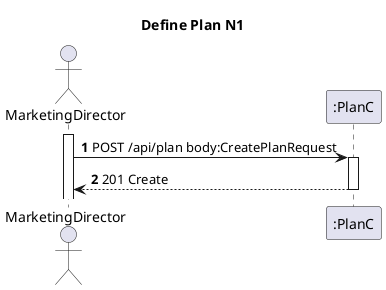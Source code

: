 @startuml
'https://plantuml.com/sequence-diagram

title Define Plan N1

autoactivate on
autonumber

actor "MarketingDirector" as MarketingDirector
participant ":PlanC" as PlanC


activate MarketingDirector

MarketingDirector -> PlanC: POST /api/plan body:CreatePlanRequest
PlanC --> MarketingDirector: 201 Create
@enduml
